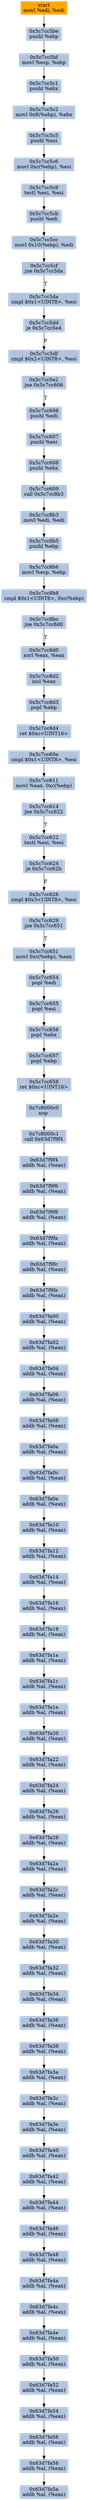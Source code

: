 digraph G {
node[shape=rectangle,style=filled,fillcolor=lightsteelblue,color=lightsteelblue]
bgcolor="transparent"
a0x5c7cc5bcmovl_edi_edi[label="start\nmovl %edi, %edi",color="lightgrey",fillcolor="orange"];
a0x5c7cc5bepushl_ebp[label="0x5c7cc5be\npushl %ebp"];
a0x5c7cc5bfmovl_esp_ebp[label="0x5c7cc5bf\nmovl %esp, %ebp"];
a0x5c7cc5c1pushl_ebx[label="0x5c7cc5c1\npushl %ebx"];
a0x5c7cc5c2movl_0x8ebp__ebx[label="0x5c7cc5c2\nmovl 0x8(%ebp), %ebx"];
a0x5c7cc5c5pushl_esi[label="0x5c7cc5c5\npushl %esi"];
a0x5c7cc5c6movl_0xcebp__esi[label="0x5c7cc5c6\nmovl 0xc(%ebp), %esi"];
a0x5c7cc5c9testl_esi_esi[label="0x5c7cc5c9\ntestl %esi, %esi"];
a0x5c7cc5cbpushl_edi[label="0x5c7cc5cb\npushl %edi"];
a0x5c7cc5ccmovl_0x10ebp__edi[label="0x5c7cc5cc\nmovl 0x10(%ebp), %edi"];
a0x5c7cc5cfjne_0x5c7cc5da[label="0x5c7cc5cf\njne 0x5c7cc5da"];
a0x5c7cc5dacmpl_0x1UINT8_esi[label="0x5c7cc5da\ncmpl $0x1<UINT8>, %esi"];
a0x5c7cc5ddje_0x5c7cc5e4[label="0x5c7cc5dd\nje 0x5c7cc5e4"];
a0x5c7cc5dfcmpl_0x2UINT8_esi[label="0x5c7cc5df\ncmpl $0x2<UINT8>, %esi"];
a0x5c7cc5e2jne_0x5c7cc606[label="0x5c7cc5e2\njne 0x5c7cc606"];
a0x5c7cc606pushl_edi[label="0x5c7cc606\npushl %edi"];
a0x5c7cc607pushl_esi[label="0x5c7cc607\npushl %esi"];
a0x5c7cc608pushl_ebx[label="0x5c7cc608\npushl %ebx"];
a0x5c7cc609call_0x5c7cc8b3[label="0x5c7cc609\ncall 0x5c7cc8b3"];
a0x5c7cc8b3movl_edi_edi[label="0x5c7cc8b3\nmovl %edi, %edi"];
a0x5c7cc8b5pushl_ebp[label="0x5c7cc8b5\npushl %ebp"];
a0x5c7cc8b6movl_esp_ebp[label="0x5c7cc8b6\nmovl %esp, %ebp"];
a0x5c7cc8b8cmpl_0x1UINT8_0xcebp_[label="0x5c7cc8b8\ncmpl $0x1<UINT8>, 0xc(%ebp)"];
a0x5c7cc8bcjne_0x5c7cc8d0[label="0x5c7cc8bc\njne 0x5c7cc8d0"];
a0x5c7cc8d0xorl_eax_eax[label="0x5c7cc8d0\nxorl %eax, %eax"];
a0x5c7cc8d2incl_eax[label="0x5c7cc8d2\nincl %eax"];
a0x5c7cc8d3popl_ebp[label="0x5c7cc8d3\npopl %ebp"];
a0x5c7cc8d4ret_0xcUINT16[label="0x5c7cc8d4\nret $0xc<UINT16>"];
a0x5c7cc60ecmpl_0x1UINT8_esi[label="0x5c7cc60e\ncmpl $0x1<UINT8>, %esi"];
a0x5c7cc611movl_eax_0xcebp_[label="0x5c7cc611\nmovl %eax, 0xc(%ebp)"];
a0x5c7cc614jne_0x5c7cc622[label="0x5c7cc614\njne 0x5c7cc622"];
a0x5c7cc622testl_esi_esi[label="0x5c7cc622\ntestl %esi, %esi"];
a0x5c7cc624je_0x5c7cc62b[label="0x5c7cc624\nje 0x5c7cc62b"];
a0x5c7cc626cmpl_0x3UINT8_esi[label="0x5c7cc626\ncmpl $0x3<UINT8>, %esi"];
a0x5c7cc629jne_0x5c7cc651[label="0x5c7cc629\njne 0x5c7cc651"];
a0x5c7cc651movl_0xcebp__eax[label="0x5c7cc651\nmovl 0xc(%ebp), %eax"];
a0x5c7cc654popl_edi[label="0x5c7cc654\npopl %edi"];
a0x5c7cc655popl_esi[label="0x5c7cc655\npopl %esi"];
a0x5c7cc656popl_ebx[label="0x5c7cc656\npopl %ebx"];
a0x5c7cc657popl_ebp[label="0x5c7cc657\npopl %ebp"];
a0x5c7cc658ret_0xcUINT16[label="0x5c7cc658\nret $0xc<UINT16>"];
a0x7c8000c0nop_[label="0x7c8000c0\nnop "];
a0x7c8000c1call_0x63d7f9f4[label="0x7c8000c1\ncall 0x63d7f9f4"];
a0x63d7f9f4addb_al_eax_[label="0x63d7f9f4\naddb %al, (%eax)"];
a0x63d7f9f6addb_al_eax_[label="0x63d7f9f6\naddb %al, (%eax)"];
a0x63d7f9f8addb_al_eax_[label="0x63d7f9f8\naddb %al, (%eax)"];
a0x63d7f9faaddb_al_eax_[label="0x63d7f9fa\naddb %al, (%eax)"];
a0x63d7f9fcaddb_al_eax_[label="0x63d7f9fc\naddb %al, (%eax)"];
a0x63d7f9feaddb_al_eax_[label="0x63d7f9fe\naddb %al, (%eax)"];
a0x63d7fa00addb_al_eax_[label="0x63d7fa00\naddb %al, (%eax)"];
a0x63d7fa02addb_al_eax_[label="0x63d7fa02\naddb %al, (%eax)"];
a0x63d7fa04addb_al_eax_[label="0x63d7fa04\naddb %al, (%eax)"];
a0x63d7fa06addb_al_eax_[label="0x63d7fa06\naddb %al, (%eax)"];
a0x63d7fa08addb_al_eax_[label="0x63d7fa08\naddb %al, (%eax)"];
a0x63d7fa0aaddb_al_eax_[label="0x63d7fa0a\naddb %al, (%eax)"];
a0x63d7fa0caddb_al_eax_[label="0x63d7fa0c\naddb %al, (%eax)"];
a0x63d7fa0eaddb_al_eax_[label="0x63d7fa0e\naddb %al, (%eax)"];
a0x63d7fa10addb_al_eax_[label="0x63d7fa10\naddb %al, (%eax)"];
a0x63d7fa12addb_al_eax_[label="0x63d7fa12\naddb %al, (%eax)"];
a0x63d7fa14addb_al_eax_[label="0x63d7fa14\naddb %al, (%eax)"];
a0x63d7fa16addb_al_eax_[label="0x63d7fa16\naddb %al, (%eax)"];
a0x63d7fa18addb_al_eax_[label="0x63d7fa18\naddb %al, (%eax)"];
a0x63d7fa1aaddb_al_eax_[label="0x63d7fa1a\naddb %al, (%eax)"];
a0x63d7fa1caddb_al_eax_[label="0x63d7fa1c\naddb %al, (%eax)"];
a0x63d7fa1eaddb_al_eax_[label="0x63d7fa1e\naddb %al, (%eax)"];
a0x63d7fa20addb_al_eax_[label="0x63d7fa20\naddb %al, (%eax)"];
a0x63d7fa22addb_al_eax_[label="0x63d7fa22\naddb %al, (%eax)"];
a0x63d7fa24addb_al_eax_[label="0x63d7fa24\naddb %al, (%eax)"];
a0x63d7fa26addb_al_eax_[label="0x63d7fa26\naddb %al, (%eax)"];
a0x63d7fa28addb_al_eax_[label="0x63d7fa28\naddb %al, (%eax)"];
a0x63d7fa2aaddb_al_eax_[label="0x63d7fa2a\naddb %al, (%eax)"];
a0x63d7fa2caddb_al_eax_[label="0x63d7fa2c\naddb %al, (%eax)"];
a0x63d7fa2eaddb_al_eax_[label="0x63d7fa2e\naddb %al, (%eax)"];
a0x63d7fa30addb_al_eax_[label="0x63d7fa30\naddb %al, (%eax)"];
a0x63d7fa32addb_al_eax_[label="0x63d7fa32\naddb %al, (%eax)"];
a0x63d7fa34addb_al_eax_[label="0x63d7fa34\naddb %al, (%eax)"];
a0x63d7fa36addb_al_eax_[label="0x63d7fa36\naddb %al, (%eax)"];
a0x63d7fa38addb_al_eax_[label="0x63d7fa38\naddb %al, (%eax)"];
a0x63d7fa3aaddb_al_eax_[label="0x63d7fa3a\naddb %al, (%eax)"];
a0x63d7fa3caddb_al_eax_[label="0x63d7fa3c\naddb %al, (%eax)"];
a0x63d7fa3eaddb_al_eax_[label="0x63d7fa3e\naddb %al, (%eax)"];
a0x63d7fa40addb_al_eax_[label="0x63d7fa40\naddb %al, (%eax)"];
a0x63d7fa42addb_al_eax_[label="0x63d7fa42\naddb %al, (%eax)"];
a0x63d7fa44addb_al_eax_[label="0x63d7fa44\naddb %al, (%eax)"];
a0x63d7fa46addb_al_eax_[label="0x63d7fa46\naddb %al, (%eax)"];
a0x63d7fa48addb_al_eax_[label="0x63d7fa48\naddb %al, (%eax)"];
a0x63d7fa4aaddb_al_eax_[label="0x63d7fa4a\naddb %al, (%eax)"];
a0x63d7fa4caddb_al_eax_[label="0x63d7fa4c\naddb %al, (%eax)"];
a0x63d7fa4eaddb_al_eax_[label="0x63d7fa4e\naddb %al, (%eax)"];
a0x63d7fa50addb_al_eax_[label="0x63d7fa50\naddb %al, (%eax)"];
a0x63d7fa52addb_al_eax_[label="0x63d7fa52\naddb %al, (%eax)"];
a0x63d7fa54addb_al_eax_[label="0x63d7fa54\naddb %al, (%eax)"];
a0x63d7fa56addb_al_eax_[label="0x63d7fa56\naddb %al, (%eax)"];
a0x63d7fa58addb_al_eax_[label="0x63d7fa58\naddb %al, (%eax)"];
a0x63d7fa5aaddb_al_eax_[label="0x63d7fa5a\naddb %al, (%eax)"];
a0x5c7cc5bcmovl_edi_edi -> a0x5c7cc5bepushl_ebp [color="#000000"];
a0x5c7cc5bepushl_ebp -> a0x5c7cc5bfmovl_esp_ebp [color="#000000"];
a0x5c7cc5bfmovl_esp_ebp -> a0x5c7cc5c1pushl_ebx [color="#000000"];
a0x5c7cc5c1pushl_ebx -> a0x5c7cc5c2movl_0x8ebp__ebx [color="#000000"];
a0x5c7cc5c2movl_0x8ebp__ebx -> a0x5c7cc5c5pushl_esi [color="#000000"];
a0x5c7cc5c5pushl_esi -> a0x5c7cc5c6movl_0xcebp__esi [color="#000000"];
a0x5c7cc5c6movl_0xcebp__esi -> a0x5c7cc5c9testl_esi_esi [color="#000000"];
a0x5c7cc5c9testl_esi_esi -> a0x5c7cc5cbpushl_edi [color="#000000"];
a0x5c7cc5cbpushl_edi -> a0x5c7cc5ccmovl_0x10ebp__edi [color="#000000"];
a0x5c7cc5ccmovl_0x10ebp__edi -> a0x5c7cc5cfjne_0x5c7cc5da [color="#000000"];
a0x5c7cc5cfjne_0x5c7cc5da -> a0x5c7cc5dacmpl_0x1UINT8_esi [color="#000000",label="T"];
a0x5c7cc5dacmpl_0x1UINT8_esi -> a0x5c7cc5ddje_0x5c7cc5e4 [color="#000000"];
a0x5c7cc5ddje_0x5c7cc5e4 -> a0x5c7cc5dfcmpl_0x2UINT8_esi [color="#000000",label="F"];
a0x5c7cc5dfcmpl_0x2UINT8_esi -> a0x5c7cc5e2jne_0x5c7cc606 [color="#000000"];
a0x5c7cc5e2jne_0x5c7cc606 -> a0x5c7cc606pushl_edi [color="#000000",label="T"];
a0x5c7cc606pushl_edi -> a0x5c7cc607pushl_esi [color="#000000"];
a0x5c7cc607pushl_esi -> a0x5c7cc608pushl_ebx [color="#000000"];
a0x5c7cc608pushl_ebx -> a0x5c7cc609call_0x5c7cc8b3 [color="#000000"];
a0x5c7cc609call_0x5c7cc8b3 -> a0x5c7cc8b3movl_edi_edi [color="#000000"];
a0x5c7cc8b3movl_edi_edi -> a0x5c7cc8b5pushl_ebp [color="#000000"];
a0x5c7cc8b5pushl_ebp -> a0x5c7cc8b6movl_esp_ebp [color="#000000"];
a0x5c7cc8b6movl_esp_ebp -> a0x5c7cc8b8cmpl_0x1UINT8_0xcebp_ [color="#000000"];
a0x5c7cc8b8cmpl_0x1UINT8_0xcebp_ -> a0x5c7cc8bcjne_0x5c7cc8d0 [color="#000000"];
a0x5c7cc8bcjne_0x5c7cc8d0 -> a0x5c7cc8d0xorl_eax_eax [color="#000000",label="T"];
a0x5c7cc8d0xorl_eax_eax -> a0x5c7cc8d2incl_eax [color="#000000"];
a0x5c7cc8d2incl_eax -> a0x5c7cc8d3popl_ebp [color="#000000"];
a0x5c7cc8d3popl_ebp -> a0x5c7cc8d4ret_0xcUINT16 [color="#000000"];
a0x5c7cc8d4ret_0xcUINT16 -> a0x5c7cc60ecmpl_0x1UINT8_esi [color="#000000"];
a0x5c7cc60ecmpl_0x1UINT8_esi -> a0x5c7cc611movl_eax_0xcebp_ [color="#000000"];
a0x5c7cc611movl_eax_0xcebp_ -> a0x5c7cc614jne_0x5c7cc622 [color="#000000"];
a0x5c7cc614jne_0x5c7cc622 -> a0x5c7cc622testl_esi_esi [color="#000000",label="T"];
a0x5c7cc622testl_esi_esi -> a0x5c7cc624je_0x5c7cc62b [color="#000000"];
a0x5c7cc624je_0x5c7cc62b -> a0x5c7cc626cmpl_0x3UINT8_esi [color="#000000",label="F"];
a0x5c7cc626cmpl_0x3UINT8_esi -> a0x5c7cc629jne_0x5c7cc651 [color="#000000"];
a0x5c7cc629jne_0x5c7cc651 -> a0x5c7cc651movl_0xcebp__eax [color="#000000",label="T"];
a0x5c7cc651movl_0xcebp__eax -> a0x5c7cc654popl_edi [color="#000000"];
a0x5c7cc654popl_edi -> a0x5c7cc655popl_esi [color="#000000"];
a0x5c7cc655popl_esi -> a0x5c7cc656popl_ebx [color="#000000"];
a0x5c7cc656popl_ebx -> a0x5c7cc657popl_ebp [color="#000000"];
a0x5c7cc657popl_ebp -> a0x5c7cc658ret_0xcUINT16 [color="#000000"];
a0x5c7cc658ret_0xcUINT16 -> a0x7c8000c0nop_ [color="#000000"];
a0x7c8000c0nop_ -> a0x7c8000c1call_0x63d7f9f4 [color="#000000"];
a0x7c8000c1call_0x63d7f9f4 -> a0x63d7f9f4addb_al_eax_ [color="#000000"];
a0x63d7f9f4addb_al_eax_ -> a0x63d7f9f6addb_al_eax_ [color="#000000"];
a0x63d7f9f6addb_al_eax_ -> a0x63d7f9f8addb_al_eax_ [color="#000000"];
a0x63d7f9f8addb_al_eax_ -> a0x63d7f9faaddb_al_eax_ [color="#000000"];
a0x63d7f9faaddb_al_eax_ -> a0x63d7f9fcaddb_al_eax_ [color="#000000"];
a0x63d7f9fcaddb_al_eax_ -> a0x63d7f9feaddb_al_eax_ [color="#000000"];
a0x63d7f9feaddb_al_eax_ -> a0x63d7fa00addb_al_eax_ [color="#000000"];
a0x63d7fa00addb_al_eax_ -> a0x63d7fa02addb_al_eax_ [color="#000000"];
a0x63d7fa02addb_al_eax_ -> a0x63d7fa04addb_al_eax_ [color="#000000"];
a0x63d7fa04addb_al_eax_ -> a0x63d7fa06addb_al_eax_ [color="#000000"];
a0x63d7fa06addb_al_eax_ -> a0x63d7fa08addb_al_eax_ [color="#000000"];
a0x63d7fa08addb_al_eax_ -> a0x63d7fa0aaddb_al_eax_ [color="#000000"];
a0x63d7fa0aaddb_al_eax_ -> a0x63d7fa0caddb_al_eax_ [color="#000000"];
a0x63d7fa0caddb_al_eax_ -> a0x63d7fa0eaddb_al_eax_ [color="#000000"];
a0x63d7fa0eaddb_al_eax_ -> a0x63d7fa10addb_al_eax_ [color="#000000"];
a0x63d7fa10addb_al_eax_ -> a0x63d7fa12addb_al_eax_ [color="#000000"];
a0x63d7fa12addb_al_eax_ -> a0x63d7fa14addb_al_eax_ [color="#000000"];
a0x63d7fa14addb_al_eax_ -> a0x63d7fa16addb_al_eax_ [color="#000000"];
a0x63d7fa16addb_al_eax_ -> a0x63d7fa18addb_al_eax_ [color="#000000"];
a0x63d7fa18addb_al_eax_ -> a0x63d7fa1aaddb_al_eax_ [color="#000000"];
a0x63d7fa1aaddb_al_eax_ -> a0x63d7fa1caddb_al_eax_ [color="#000000"];
a0x63d7fa1caddb_al_eax_ -> a0x63d7fa1eaddb_al_eax_ [color="#000000"];
a0x63d7fa1eaddb_al_eax_ -> a0x63d7fa20addb_al_eax_ [color="#000000"];
a0x63d7fa20addb_al_eax_ -> a0x63d7fa22addb_al_eax_ [color="#000000"];
a0x63d7fa22addb_al_eax_ -> a0x63d7fa24addb_al_eax_ [color="#000000"];
a0x63d7fa24addb_al_eax_ -> a0x63d7fa26addb_al_eax_ [color="#000000"];
a0x63d7fa26addb_al_eax_ -> a0x63d7fa28addb_al_eax_ [color="#000000"];
a0x63d7fa28addb_al_eax_ -> a0x63d7fa2aaddb_al_eax_ [color="#000000"];
a0x63d7fa2aaddb_al_eax_ -> a0x63d7fa2caddb_al_eax_ [color="#000000"];
a0x63d7fa2caddb_al_eax_ -> a0x63d7fa2eaddb_al_eax_ [color="#000000"];
a0x63d7fa2eaddb_al_eax_ -> a0x63d7fa30addb_al_eax_ [color="#000000"];
a0x63d7fa30addb_al_eax_ -> a0x63d7fa32addb_al_eax_ [color="#000000"];
a0x63d7fa32addb_al_eax_ -> a0x63d7fa34addb_al_eax_ [color="#000000"];
a0x63d7fa34addb_al_eax_ -> a0x63d7fa36addb_al_eax_ [color="#000000"];
a0x63d7fa36addb_al_eax_ -> a0x63d7fa38addb_al_eax_ [color="#000000"];
a0x63d7fa38addb_al_eax_ -> a0x63d7fa3aaddb_al_eax_ [color="#000000"];
a0x63d7fa3aaddb_al_eax_ -> a0x63d7fa3caddb_al_eax_ [color="#000000"];
a0x63d7fa3caddb_al_eax_ -> a0x63d7fa3eaddb_al_eax_ [color="#000000"];
a0x63d7fa3eaddb_al_eax_ -> a0x63d7fa40addb_al_eax_ [color="#000000"];
a0x63d7fa40addb_al_eax_ -> a0x63d7fa42addb_al_eax_ [color="#000000"];
a0x63d7fa42addb_al_eax_ -> a0x63d7fa44addb_al_eax_ [color="#000000"];
a0x63d7fa44addb_al_eax_ -> a0x63d7fa46addb_al_eax_ [color="#000000"];
a0x63d7fa46addb_al_eax_ -> a0x63d7fa48addb_al_eax_ [color="#000000"];
a0x63d7fa48addb_al_eax_ -> a0x63d7fa4aaddb_al_eax_ [color="#000000"];
a0x63d7fa4aaddb_al_eax_ -> a0x63d7fa4caddb_al_eax_ [color="#000000"];
a0x63d7fa4caddb_al_eax_ -> a0x63d7fa4eaddb_al_eax_ [color="#000000"];
a0x63d7fa4eaddb_al_eax_ -> a0x63d7fa50addb_al_eax_ [color="#000000"];
a0x63d7fa50addb_al_eax_ -> a0x63d7fa52addb_al_eax_ [color="#000000"];
a0x63d7fa52addb_al_eax_ -> a0x63d7fa54addb_al_eax_ [color="#000000"];
a0x63d7fa54addb_al_eax_ -> a0x63d7fa56addb_al_eax_ [color="#000000"];
a0x63d7fa56addb_al_eax_ -> a0x63d7fa58addb_al_eax_ [color="#000000"];
a0x63d7fa58addb_al_eax_ -> a0x63d7fa5aaddb_al_eax_ [color="#000000"];
}
